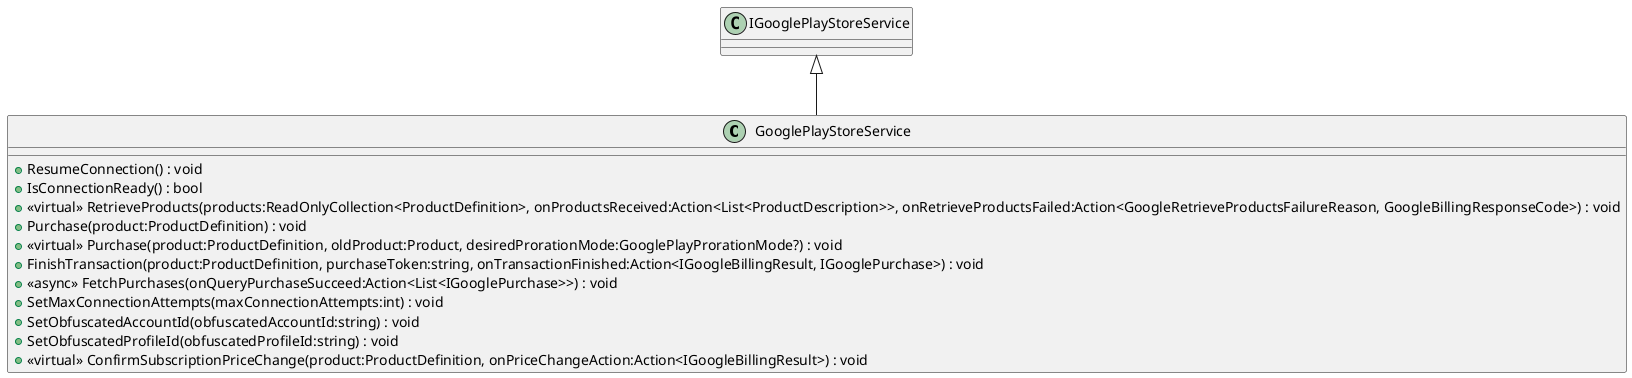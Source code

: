 @startuml
class GooglePlayStoreService {
    + ResumeConnection() : void
    + IsConnectionReady() : bool
    + <<virtual>> RetrieveProducts(products:ReadOnlyCollection<ProductDefinition>, onProductsReceived:Action<List<ProductDescription>>, onRetrieveProductsFailed:Action<GoogleRetrieveProductsFailureReason, GoogleBillingResponseCode>) : void
    + Purchase(product:ProductDefinition) : void
    + <<virtual>> Purchase(product:ProductDefinition, oldProduct:Product, desiredProrationMode:GooglePlayProrationMode?) : void
    + FinishTransaction(product:ProductDefinition, purchaseToken:string, onTransactionFinished:Action<IGoogleBillingResult, IGooglePurchase>) : void
    + <<async>> FetchPurchases(onQueryPurchaseSucceed:Action<List<IGooglePurchase>>) : void
    + SetMaxConnectionAttempts(maxConnectionAttempts:int) : void
    + SetObfuscatedAccountId(obfuscatedAccountId:string) : void
    + SetObfuscatedProfileId(obfuscatedProfileId:string) : void
    + <<virtual>> ConfirmSubscriptionPriceChange(product:ProductDefinition, onPriceChangeAction:Action<IGoogleBillingResult>) : void
}
IGooglePlayStoreService <|-- GooglePlayStoreService
@enduml
